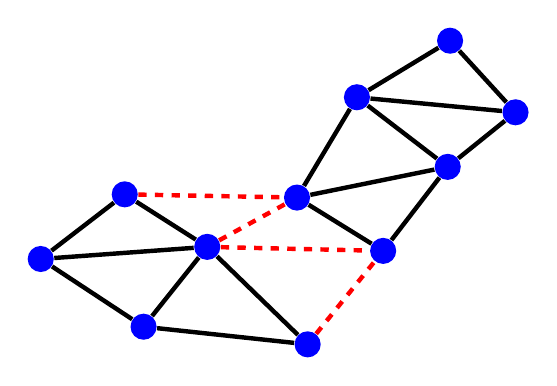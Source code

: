 \node (n1) at (1.108,0.168) [circle,fill=blue] {};
\node (n2) at (1.917,1.182) [circle,fill=blue] {};
\node (n3) at (-0.198,1.028) [circle,fill=blue] {};
\node (n4) at (0.869,1.849) [circle,fill=blue] {};
\node (n5) at (3.057,1.808) [circle,fill=blue] {};
\node (n6) at (3.192,-0.056) [circle,fill=blue] {};
\node (n7) at (4.151,1.131) [circle,fill=blue] {};
\node (n8) at (4.971,2.198) [circle,fill=blue] {};
\node (n9) at (3.818,3.082) [circle,fill=blue] {};
\node (n10) at (5.832,2.891) [circle,fill=blue] {};
\node (n11) at (5.001,3.8) [circle,fill=blue] {};
\draw[    ultra thick       ] (n1) -- (n2);
\draw[    ultra thick       ] (n1) -- (n3);
\draw[    ultra thick       ] (n1) -- (n6);
\draw[    ultra thick       ] (n2) -- (n3);
\draw[    ultra thick       ] (n2) -- (n4);
\draw[red,ultra thick,dashed] (n2) -- (n5);
\draw[    ultra thick       ] (n2) -- (n6);
\draw[red,ultra thick,dashed] (n2) -- (n7);
\draw[    ultra thick       ] (n3) -- (n4);
\draw[red,ultra thick,dashed] (n4) -- (n5);
\draw[    ultra thick       ] (n5) -- (n7);
\draw[    ultra thick       ] (n5) -- (n8);
\draw[    ultra thick       ] (n5) -- (n9);
\draw[red,ultra thick,dashed] (n6) -- (n7);
\draw[    ultra thick       ] (n7) -- (n8);
\draw[    ultra thick       ] (n8) -- (n9);
\draw[    ultra thick       ] (n8) -- (n10);
\draw[    ultra thick       ] (n9) -- (n10);
\draw[    ultra thick       ] (n9) -- (n11);
\draw[    ultra thick       ] (n10) -- (n11);
